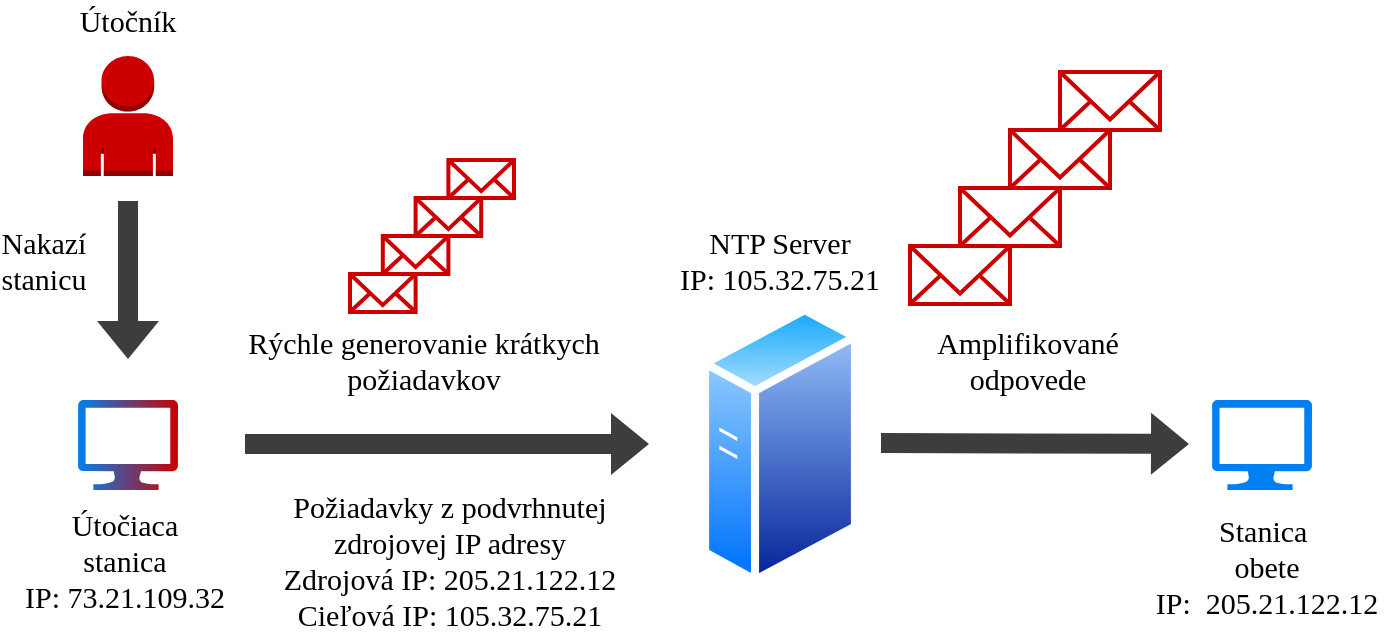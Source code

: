 <mxfile version="12.3.2" type="device" pages="1"><diagram id="wwIhu2ZWejSLNbKuKvqK" name="Page-1"><mxGraphModel dx="981" dy="568" grid="1" gridSize="10" guides="1" tooltips="1" connect="1" arrows="1" fold="1" page="1" pageScale="1" pageWidth="850" pageHeight="1100" math="0" shadow="0"><root><mxCell id="0"/><mxCell id="1" parent="0"/><mxCell id="spAZdH0agpicZWUvuEdb-2" value="" style="outlineConnect=0;dashed=0;verticalLabelPosition=bottom;verticalAlign=top;align=center;html=1;shape=mxgraph.aws3.user;fillColor=#CC0000;strokeColor=#b85450;" parent="1" vertex="1"><mxGeometry x="106.5" y="508" width="45" height="60" as="geometry"/></mxCell><mxCell id="spAZdH0agpicZWUvuEdb-9" value="Útočník" style="text;html=1;strokeColor=none;fillColor=none;align=center;verticalAlign=middle;whiteSpace=wrap;rounded=0;fontSize=15;fontStyle=0;fontFamily=Vafle VUT;" parent="1" vertex="1"><mxGeometry x="109" y="480" width="40" height="20" as="geometry"/></mxCell><mxCell id="spAZdH0agpicZWUvuEdb-20" value="" style="shape=flexArrow;endArrow=classic;html=1;fillColor=#3D3D3D;strokeColor=none;dashed=1;" parent="1" edge="1"><mxGeometry width="50" height="50" relative="1" as="geometry"><mxPoint x="129" y="580" as="sourcePoint"/><mxPoint x="129" y="660" as="targetPoint"/></mxGeometry></mxCell><mxCell id="spAZdH0agpicZWUvuEdb-24" value="" style="verticalLabelPosition=bottom;html=1;verticalAlign=top;align=center;strokeColor=none;fillColor=#0080F0;shape=mxgraph.azure.computer;pointerEvents=1;gradientColor=#CC0000;gradientDirection=east;" parent="1" vertex="1"><mxGeometry x="104" y="680" width="50" height="45" as="geometry"/></mxCell><mxCell id="spAZdH0agpicZWUvuEdb-28" value="Nakazí stanicu" style="text;html=1;strokeColor=none;fillColor=none;align=center;verticalAlign=middle;whiteSpace=wrap;rounded=0;fontSize=15;fontStyle=0;fontFamily=Vafle VUT;" parent="1" vertex="1"><mxGeometry x="66.5" y="600" width="40" height="20" as="geometry"/></mxCell><mxCell id="spAZdH0agpicZWUvuEdb-35" value="" style="aspect=fixed;perimeter=ellipsePerimeter;html=1;align=center;shadow=0;dashed=0;spacingTop=3;image;image=img/lib/active_directory/generic_server.svg;fontFamily=Vafle VUT;" parent="1" vertex="1"><mxGeometry x="415.5" y="632" width="79" height="141" as="geometry"/></mxCell><mxCell id="spAZdH0agpicZWUvuEdb-36" value="NTP Server&lt;br&gt;IP: 105.32.75.21" style="text;html=1;strokeColor=none;fillColor=none;align=center;verticalAlign=middle;whiteSpace=wrap;rounded=0;fontSize=15;fontStyle=0;fontFamily=Vafle VUT;" parent="1" vertex="1"><mxGeometry x="397" y="600" width="116" height="20" as="geometry"/></mxCell><mxCell id="spAZdH0agpicZWUvuEdb-37" value="Útočiaca&lt;br&gt;stanica&lt;br&gt;IP: 73.21.109.32" style="text;html=1;strokeColor=none;fillColor=none;align=center;verticalAlign=middle;whiteSpace=wrap;rounded=0;fontSize=15;fontStyle=0;fontFamily=Vafle VUT;" parent="1" vertex="1"><mxGeometry x="68" y="750" width="119" height="20" as="geometry"/></mxCell><mxCell id="spAZdH0agpicZWUvuEdb-42" value="" style="shape=flexArrow;endArrow=classic;html=1;fillColor=#3D3D3D;strokeColor=none;dashed=1;" parent="1" edge="1"><mxGeometry width="50" height="50" relative="1" as="geometry"><mxPoint x="187" y="702" as="sourcePoint"/><mxPoint x="390" y="702" as="targetPoint"/></mxGeometry></mxCell><mxCell id="spAZdH0agpicZWUvuEdb-43" value="Požiadavky z podvrhnutej zdrojovej IP adresy&lt;br&gt;Zdrojová IP: 205.21.122.12&lt;br&gt;Cieľová IP: 105.32.75.21" style="text;html=1;strokeColor=none;fillColor=none;align=center;verticalAlign=middle;whiteSpace=wrap;rounded=0;fontSize=15;fontStyle=0;fontFamily=Vafle VUT;" parent="1" vertex="1"><mxGeometry x="200" y="750" width="180" height="20" as="geometry"/></mxCell><mxCell id="spAZdH0agpicZWUvuEdb-44" value="" style="verticalLabelPosition=bottom;html=1;verticalAlign=top;align=center;strokeColor=none;fillColor=#0080F0;shape=mxgraph.azure.computer;pointerEvents=1;" parent="1" vertex="1"><mxGeometry x="671" y="680" width="50" height="45" as="geometry"/></mxCell><mxCell id="spAZdH0agpicZWUvuEdb-45" value="Stanica&amp;nbsp;&lt;br&gt;obete&lt;br&gt;IP:&amp;nbsp;&amp;nbsp;205.21.122.12" style="text;html=1;strokeColor=none;fillColor=none;align=center;verticalAlign=middle;whiteSpace=wrap;rounded=0;fontSize=15;fontStyle=0;fontFamily=Vafle VUT;" parent="1" vertex="1"><mxGeometry x="639" y="753" width="119" height="20" as="geometry"/></mxCell><mxCell id="spAZdH0agpicZWUvuEdb-46" value="" style="shape=flexArrow;endArrow=classic;html=1;fillColor=#3D3D3D;strokeColor=none;dashed=1;" parent="1" edge="1"><mxGeometry width="50" height="50" relative="1" as="geometry"><mxPoint x="505" y="701.5" as="sourcePoint"/><mxPoint x="660" y="702" as="targetPoint"/></mxGeometry></mxCell><mxCell id="spAZdH0agpicZWUvuEdb-47" value="Rýchle generovanie krátkych požiadavkov" style="text;html=1;strokeColor=none;fillColor=none;align=center;verticalAlign=middle;whiteSpace=wrap;rounded=0;fontSize=15;fontStyle=0;fontFamily=Vafle VUT;" parent="1" vertex="1"><mxGeometry x="187" y="650" width="180" height="20" as="geometry"/></mxCell><mxCell id="spAZdH0agpicZWUvuEdb-48" value="Amplifikované&lt;br&gt;odpovede" style="text;html=1;strokeColor=none;fillColor=none;align=center;verticalAlign=middle;whiteSpace=wrap;rounded=0;fontSize=15;fontStyle=0;fontFamily=Vafle VUT;" parent="1" vertex="1"><mxGeometry x="489" y="650" width="180" height="20" as="geometry"/></mxCell><mxCell id="t7aNoiOp14clLttDZBWg-6" value="" style="group" vertex="1" connectable="0" parent="1"><mxGeometry x="240" y="560" width="82" height="76" as="geometry"/></mxCell><mxCell id="t7aNoiOp14clLttDZBWg-2" value="" style="html=1;verticalLabelPosition=bottom;align=center;labelBackgroundColor=#ffffff;verticalAlign=top;strokeWidth=2;strokeColor=#CC0000;shadow=0;dashed=0;shape=mxgraph.ios7.icons.mail;fillColor=none;" vertex="1" parent="t7aNoiOp14clLttDZBWg-6"><mxGeometry y="57" width="32.8" height="19" as="geometry"/></mxCell><mxCell id="t7aNoiOp14clLttDZBWg-3" value="" style="html=1;verticalLabelPosition=bottom;align=center;labelBackgroundColor=#ffffff;verticalAlign=top;strokeWidth=2;strokeColor=#CC0000;shadow=0;dashed=0;shape=mxgraph.ios7.icons.mail;fillColor=none;" vertex="1" parent="t7aNoiOp14clLttDZBWg-6"><mxGeometry x="16.4" y="38" width="32.8" height="19" as="geometry"/></mxCell><mxCell id="t7aNoiOp14clLttDZBWg-4" value="" style="html=1;verticalLabelPosition=bottom;align=center;labelBackgroundColor=#ffffff;verticalAlign=top;strokeWidth=2;strokeColor=#CC0000;shadow=0;dashed=0;shape=mxgraph.ios7.icons.mail;fillColor=none;" vertex="1" parent="t7aNoiOp14clLttDZBWg-6"><mxGeometry x="32.8" y="19" width="32.8" height="19" as="geometry"/></mxCell><mxCell id="t7aNoiOp14clLttDZBWg-5" value="" style="html=1;verticalLabelPosition=bottom;align=center;labelBackgroundColor=#ffffff;verticalAlign=top;strokeWidth=2;strokeColor=#CC0000;shadow=0;dashed=0;shape=mxgraph.ios7.icons.mail;fillColor=none;" vertex="1" parent="t7aNoiOp14clLttDZBWg-6"><mxGeometry x="49.2" width="32.8" height="19" as="geometry"/></mxCell><mxCell id="t7aNoiOp14clLttDZBWg-8" value="" style="html=1;verticalLabelPosition=bottom;align=center;labelBackgroundColor=#ffffff;verticalAlign=top;strokeWidth=2;strokeColor=#CC0000;shadow=0;dashed=0;shape=mxgraph.ios7.icons.mail;fillColor=none;" vertex="1" parent="1"><mxGeometry x="520" y="603" width="50" height="29" as="geometry"/></mxCell><mxCell id="t7aNoiOp14clLttDZBWg-9" value="" style="html=1;verticalLabelPosition=bottom;align=center;labelBackgroundColor=#ffffff;verticalAlign=top;strokeWidth=2;strokeColor=#CC0000;shadow=0;dashed=0;shape=mxgraph.ios7.icons.mail;fillColor=none;" vertex="1" parent="1"><mxGeometry x="545" y="574" width="50" height="29" as="geometry"/></mxCell><mxCell id="t7aNoiOp14clLttDZBWg-10" value="" style="html=1;verticalLabelPosition=bottom;align=center;labelBackgroundColor=#ffffff;verticalAlign=top;strokeWidth=2;strokeColor=#CC0000;shadow=0;dashed=0;shape=mxgraph.ios7.icons.mail;fillColor=none;" vertex="1" parent="1"><mxGeometry x="570" y="545" width="50" height="29" as="geometry"/></mxCell><mxCell id="t7aNoiOp14clLttDZBWg-11" value="" style="html=1;verticalLabelPosition=bottom;align=center;labelBackgroundColor=#ffffff;verticalAlign=top;strokeWidth=2;strokeColor=#CC0000;shadow=0;dashed=0;shape=mxgraph.ios7.icons.mail;fillColor=none;" vertex="1" parent="1"><mxGeometry x="595" y="516" width="50" height="29" as="geometry"/></mxCell></root></mxGraphModel></diagram></mxfile>